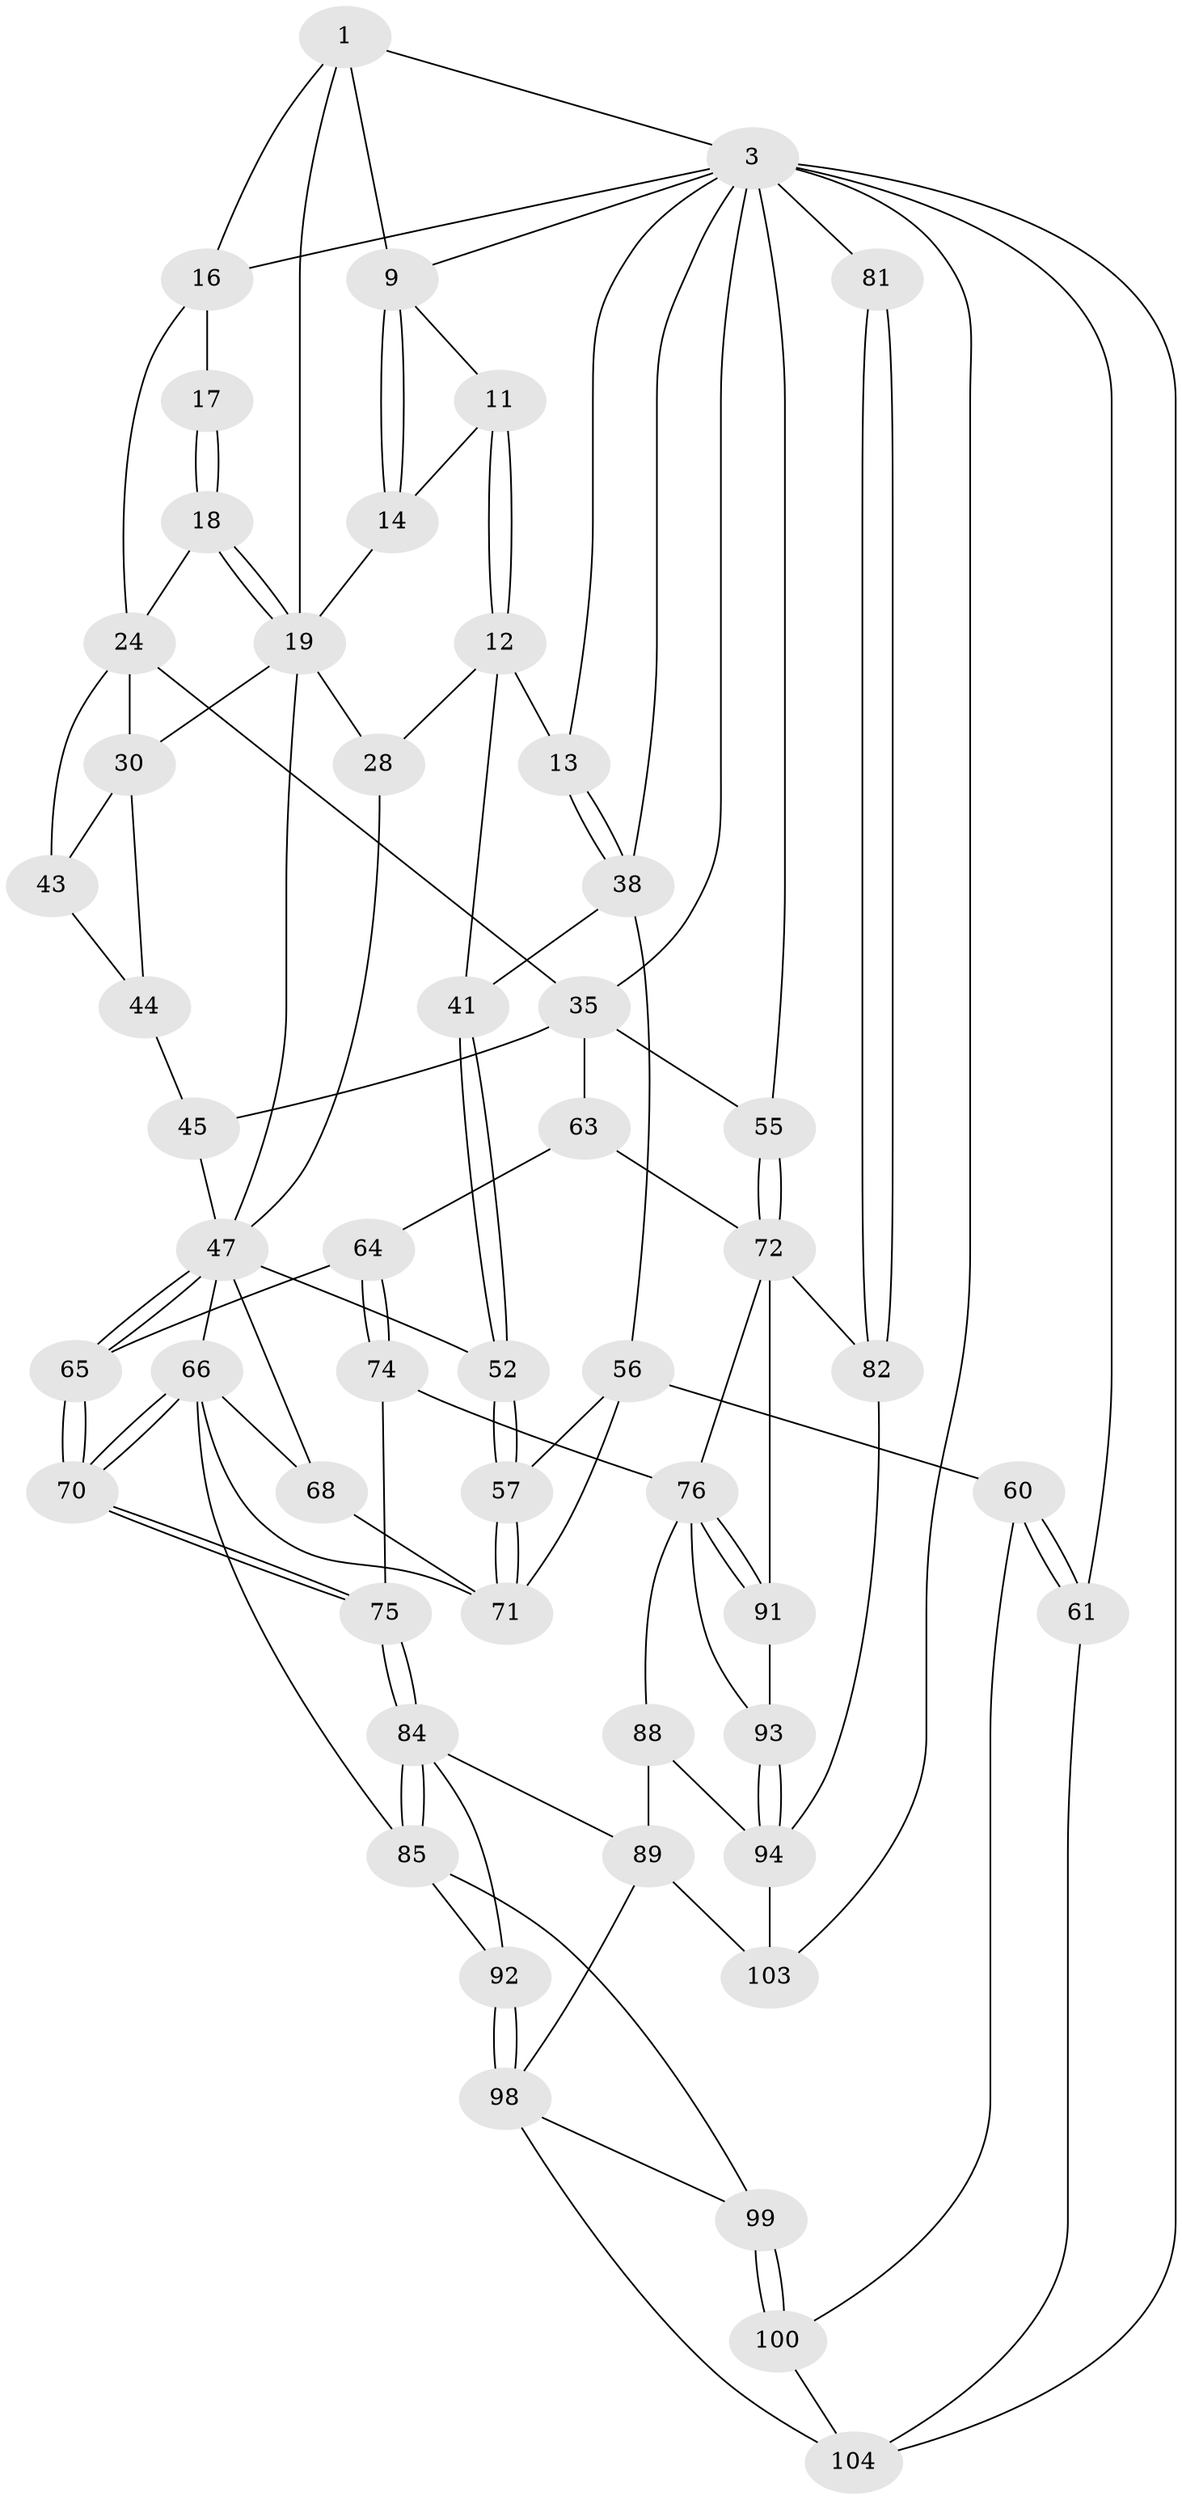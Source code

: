 // original degree distribution, {3: 0.018691588785046728, 4: 0.205607476635514, 6: 0.17757009345794392, 5: 0.5981308411214953}
// Generated by graph-tools (version 1.1) at 2025/16/03/09/25 04:16:46]
// undirected, 53 vertices, 120 edges
graph export_dot {
graph [start="1"]
  node [color=gray90,style=filled];
  1 [pos="+0.5270409760386922+0",super="+2+8"];
  3 [pos="+1+0",super="+22+4"];
  9 [pos="+0.3808992785562697+0.02783733383674741",super="+10"];
  11 [pos="+0.28519499313306546+0.07996556330706656"];
  12 [pos="+0.19652586368807295+0.08480491426079448",super="+29"];
  13 [pos="+0.1759739205537057+0.07430274837304676"];
  14 [pos="+0.38926384836058314+0.07948921684109983",super="+15"];
  16 [pos="+0.6530176606938702+0.0548780603797582",super="+23"];
  17 [pos="+0.6467747975445401+0.060945882318404095"];
  18 [pos="+0.5085009113846051+0.10094031753087286",super="+26"];
  19 [pos="+0.5047885211139602+0.10097342705128237",super="+32+20"];
  24 [pos="+0.6983453417162201+0.17744255000826467",super="+25+37"];
  28 [pos="+0.3760873487067726+0.2572669540027579",super="+34"];
  30 [pos="+0.6313955330385486+0.19927183963462985",super="+31"];
  35 [pos="+0.7749382395945031+0.288974476274027",super="+36+53"];
  38 [pos="+0.13546542728289587+0.16353085567453848",super="+42+39"];
  41 [pos="+0.2091266402055373+0.33574354447809385"];
  43 [pos="+0.6929366639462088+0.2827726185337395"];
  44 [pos="+0.6440157186836296+0.29684869984794615"];
  45 [pos="+0.680197953733668+0.3929365241359218",super="+46"];
  47 [pos="+0.6459640328562041+0.42149114900475676",super="+48"];
  52 [pos="+0.24143926093905613+0.38927600920617256"];
  55 [pos="+1+0.35086856411131045"];
  56 [pos="+0.0882686615208913+0.36284673201138345",super="+58"];
  57 [pos="+0.1404562680921605+0.5465476935357202"];
  60 [pos="+0.027842572182201965+0.6470450736977793"];
  61 [pos="+0+0.7053988086474346"];
  63 [pos="+0.861969698884588+0.4880571668685773"];
  64 [pos="+0.8569578243469127+0.4912462919398283"];
  65 [pos="+0.7199471471766534+0.4817033437044201"];
  66 [pos="+0.5787532387497948+0.5440149777814596",super="+67"];
  68 [pos="+0.40904355919467056+0.5380197913812778",super="+69"];
  70 [pos="+0.6631769820228556+0.6166897487368952"];
  71 [pos="+0.1707179039663314+0.5406302397790554",super="+78"];
  72 [pos="+1+0.6109457943339875",super="+83+73"];
  74 [pos="+0.7670270819577985+0.6198470216723941"];
  75 [pos="+0.6675144190527783+0.6234248815439941"];
  76 [pos="+0.894885720273714+0.6819961126233584",super="+77"];
  81 [pos="+1+1"];
  82 [pos="+1+1"];
  84 [pos="+0.6588814849157173+0.647379102368407",super="+90"];
  85 [pos="+0.4414311202254261+0.7336150577168601",super="+86"];
  88 [pos="+0.7448462412686584+0.758494987193219",super="+95"];
  89 [pos="+0.688102997095076+0.7658655146177075",super="+96"];
  91 [pos="+0.987795861304848+0.8001821014792758"];
  92 [pos="+0.5258707071391113+0.7837546320044023"];
  93 [pos="+0.8633820429714462+0.8091301415095977"];
  94 [pos="+0.8564685524362542+0.8243247605970535",super="+102"];
  98 [pos="+0.6344746074004308+0.9449273715392564",super="+101"];
  99 [pos="+0.35264471069161096+0.8479901919753043"];
  100 [pos="+0.3465562354140921+0.8565303386763656"];
  103 [pos="+0.6877117683796097+1"];
  104 [pos="+0.26024256657694106+1",super="+105"];
  1 -- 16;
  1 -- 3;
  1 -- 9;
  1 -- 19;
  3 -- 35;
  3 -- 38 [weight=2];
  3 -- 103;
  3 -- 104;
  3 -- 13;
  3 -- 81 [weight=3];
  3 -- 55;
  3 -- 61;
  3 -- 9;
  3 -- 16;
  9 -- 14;
  9 -- 14;
  9 -- 11;
  11 -- 12;
  11 -- 12;
  11 -- 14;
  12 -- 13;
  12 -- 41;
  12 -- 28;
  13 -- 38;
  13 -- 38;
  14 -- 19 [weight=2];
  16 -- 17;
  16 -- 24;
  17 -- 18 [weight=2];
  17 -- 18;
  18 -- 19;
  18 -- 19;
  18 -- 24;
  19 -- 28 [weight=2];
  19 -- 30;
  19 -- 47;
  24 -- 30;
  24 -- 43;
  24 -- 35;
  28 -- 47;
  30 -- 43;
  30 -- 44;
  35 -- 45 [weight=2];
  35 -- 55;
  35 -- 63;
  38 -- 56 [weight=2];
  38 -- 41;
  41 -- 52;
  41 -- 52;
  43 -- 44;
  44 -- 45;
  45 -- 47;
  47 -- 65;
  47 -- 65;
  47 -- 66;
  47 -- 52;
  47 -- 68;
  52 -- 57;
  52 -- 57;
  55 -- 72;
  55 -- 72;
  56 -- 57;
  56 -- 60;
  56 -- 71;
  57 -- 71;
  57 -- 71;
  60 -- 61;
  60 -- 61;
  60 -- 100;
  61 -- 104;
  63 -- 64;
  63 -- 72;
  64 -- 65;
  64 -- 74;
  64 -- 74;
  65 -- 70;
  65 -- 70;
  66 -- 70;
  66 -- 70;
  66 -- 68;
  66 -- 85;
  66 -- 71;
  68 -- 71 [weight=2];
  70 -- 75;
  70 -- 75;
  72 -- 82;
  72 -- 91;
  72 -- 76;
  74 -- 75;
  74 -- 76;
  75 -- 84;
  75 -- 84;
  76 -- 91;
  76 -- 91;
  76 -- 88;
  76 -- 93;
  81 -- 82;
  81 -- 82;
  82 -- 94;
  84 -- 85;
  84 -- 85;
  84 -- 89;
  84 -- 92;
  85 -- 92;
  85 -- 99;
  88 -- 89 [weight=2];
  88 -- 94;
  89 -- 98;
  89 -- 103;
  91 -- 93;
  92 -- 98;
  92 -- 98;
  93 -- 94;
  93 -- 94;
  94 -- 103;
  98 -- 104;
  98 -- 99;
  99 -- 100;
  99 -- 100;
  100 -- 104;
}
